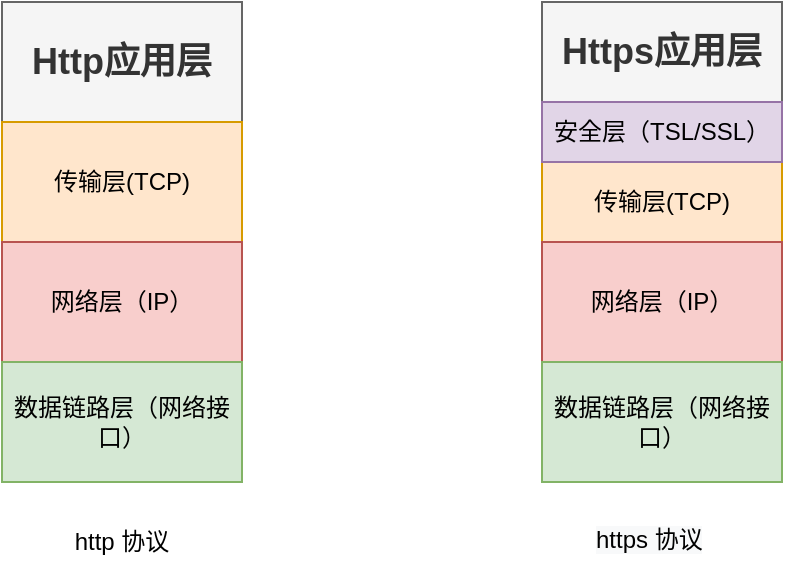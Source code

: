 <mxfile version="14.3.2" type="device"><diagram id="SDIHEPWgcxAEj8lf6-pQ" name="Page-1"><mxGraphModel dx="1186" dy="689" grid="1" gridSize="10" guides="1" tooltips="1" connect="1" arrows="1" fold="1" page="1" pageScale="1" pageWidth="827" pageHeight="1169" background="#ffffff" math="0" shadow="0"><root><mxCell id="0"/><mxCell id="1" parent="0"/><mxCell id="pwHkE62dcrD4EFMSC5YK-27" value="&lt;b&gt;&lt;font style=&quot;font-size: 18px&quot;&gt;Http应用层&lt;/font&gt;&lt;/b&gt;" style="rounded=0;whiteSpace=wrap;html=1;fillColor=#f5f5f5;strokeColor=#666666;fontColor=#333333;" vertex="1" parent="1"><mxGeometry x="160" y="150" width="120" height="60" as="geometry"/></mxCell><mxCell id="pwHkE62dcrD4EFMSC5YK-28" value="传输层(TCP)" style="rounded=0;whiteSpace=wrap;html=1;fillColor=#ffe6cc;strokeColor=#d79b00;" vertex="1" parent="1"><mxGeometry x="160" y="210" width="120" height="60" as="geometry"/></mxCell><mxCell id="pwHkE62dcrD4EFMSC5YK-29" value="网络层（IP）" style="rounded=0;whiteSpace=wrap;html=1;fillColor=#f8cecc;strokeColor=#b85450;" vertex="1" parent="1"><mxGeometry x="160" y="270" width="120" height="60" as="geometry"/></mxCell><mxCell id="pwHkE62dcrD4EFMSC5YK-30" value="数据链路层（网络接口）" style="rounded=0;whiteSpace=wrap;html=1;fillColor=#d5e8d4;strokeColor=#82b366;" vertex="1" parent="1"><mxGeometry x="160" y="330" width="120" height="60" as="geometry"/></mxCell><mxCell id="pwHkE62dcrD4EFMSC5YK-32" value="&lt;b&gt;&lt;font style=&quot;font-size: 18px&quot;&gt;Https应用层&lt;/font&gt;&lt;/b&gt;" style="rounded=0;whiteSpace=wrap;html=1;fillColor=#f5f5f5;strokeColor=#666666;fontColor=#333333;" vertex="1" parent="1"><mxGeometry x="430" y="150" width="120" height="50" as="geometry"/></mxCell><mxCell id="pwHkE62dcrD4EFMSC5YK-33" value="传输层(TCP)" style="rounded=0;whiteSpace=wrap;html=1;fillColor=#ffe6cc;strokeColor=#d79b00;" vertex="1" parent="1"><mxGeometry x="430" y="230" width="120" height="40" as="geometry"/></mxCell><mxCell id="pwHkE62dcrD4EFMSC5YK-34" value="网络层（IP）" style="rounded=0;whiteSpace=wrap;html=1;fillColor=#f8cecc;strokeColor=#b85450;" vertex="1" parent="1"><mxGeometry x="430" y="270" width="120" height="60" as="geometry"/></mxCell><mxCell id="pwHkE62dcrD4EFMSC5YK-35" value="数据链路层（网络接口）" style="rounded=0;whiteSpace=wrap;html=1;fillColor=#d5e8d4;strokeColor=#82b366;" vertex="1" parent="1"><mxGeometry x="430" y="330" width="120" height="60" as="geometry"/></mxCell><mxCell id="pwHkE62dcrD4EFMSC5YK-36" value="安全层（TSL/SSL）" style="rounded=0;whiteSpace=wrap;html=1;fillColor=#e1d5e7;strokeColor=#9673a6;" vertex="1" parent="1"><mxGeometry x="430" y="200" width="120" height="30" as="geometry"/></mxCell><mxCell id="pwHkE62dcrD4EFMSC5YK-37" value="http 协议" style="text;html=1;strokeColor=none;fillColor=none;align=center;verticalAlign=middle;whiteSpace=wrap;rounded=0;" vertex="1" parent="1"><mxGeometry x="190" y="410" width="60" height="20" as="geometry"/></mxCell><mxCell id="pwHkE62dcrD4EFMSC5YK-38" value="&lt;span style=&quot;color: rgb(0 , 0 , 0) ; font-family: &amp;#34;helvetica&amp;#34; ; font-size: 12px ; font-style: normal ; font-weight: 400 ; letter-spacing: normal ; text-align: center ; text-indent: 0px ; text-transform: none ; word-spacing: 0px ; background-color: rgb(248 , 249 , 250) ; display: inline ; float: none&quot;&gt;https 协议&lt;/span&gt;" style="text;whiteSpace=wrap;html=1;" vertex="1" parent="1"><mxGeometry x="455" y="405" width="70" height="30" as="geometry"/></mxCell></root></mxGraphModel></diagram></mxfile>
